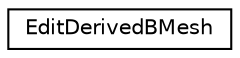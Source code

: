 digraph G
{
  edge [fontname="Helvetica",fontsize="10",labelfontname="Helvetica",labelfontsize="10"];
  node [fontname="Helvetica",fontsize="10",shape=record];
  rankdir=LR;
  Node1 [label="EditDerivedBMesh",height=0.2,width=0.4,color="black", fillcolor="white", style="filled",URL="$d8/d34/structEditDerivedBMesh.html"];
}
